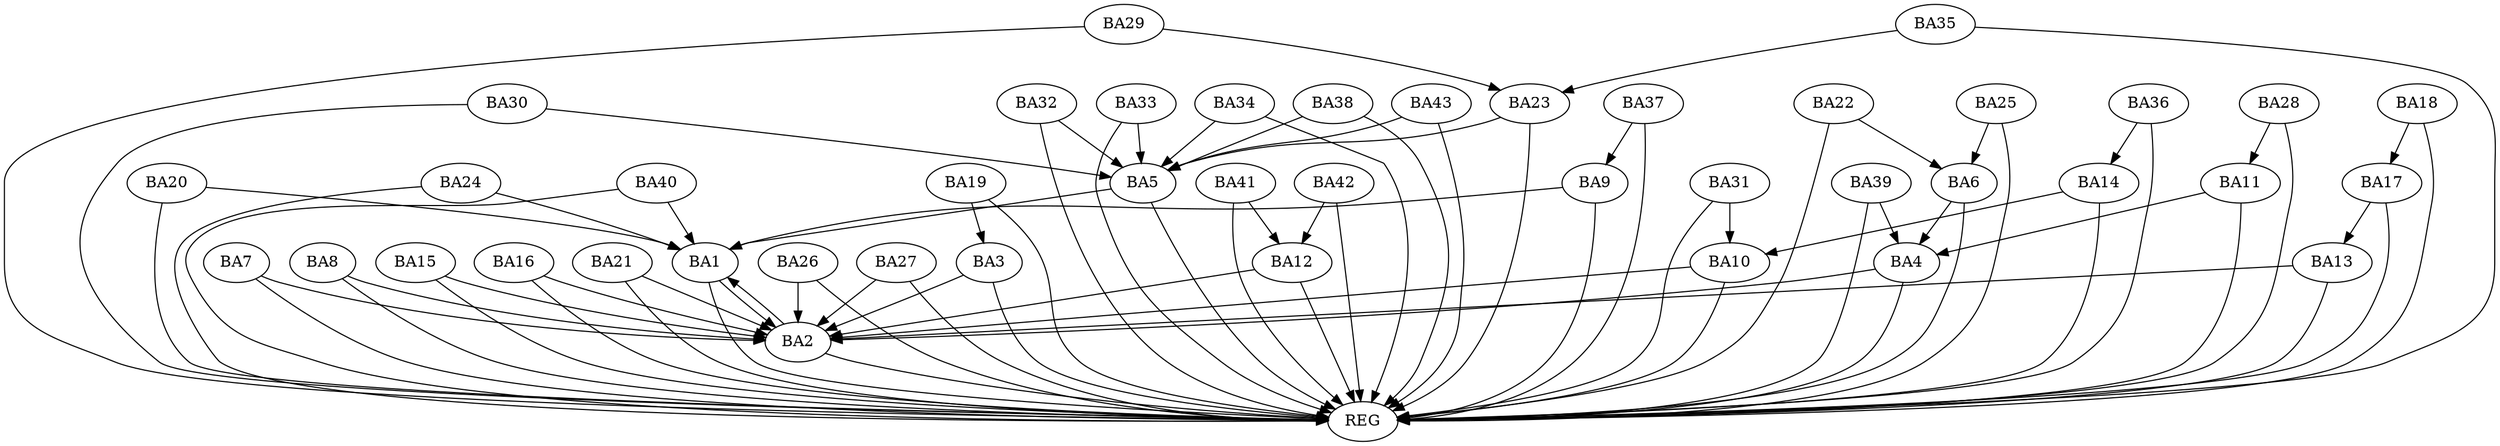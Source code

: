 strict digraph G {
  BA1 [ label="BA1" ];
  BA2 [ label="BA2" ];
  BA3 [ label="BA3" ];
  BA4 [ label="BA4" ];
  BA5 [ label="BA5" ];
  BA6 [ label="BA6" ];
  BA7 [ label="BA7" ];
  BA8 [ label="BA8" ];
  BA9 [ label="BA9" ];
  BA10 [ label="BA10" ];
  BA11 [ label="BA11" ];
  BA12 [ label="BA12" ];
  BA13 [ label="BA13" ];
  BA14 [ label="BA14" ];
  BA15 [ label="BA15" ];
  BA16 [ label="BA16" ];
  BA17 [ label="BA17" ];
  BA18 [ label="BA18" ];
  BA19 [ label="BA19" ];
  BA20 [ label="BA20" ];
  BA21 [ label="BA21" ];
  BA22 [ label="BA22" ];
  BA23 [ label="BA23" ];
  BA24 [ label="BA24" ];
  BA25 [ label="BA25" ];
  BA26 [ label="BA26" ];
  BA27 [ label="BA27" ];
  BA28 [ label="BA28" ];
  BA29 [ label="BA29" ];
  BA30 [ label="BA30" ];
  BA31 [ label="BA31" ];
  BA32 [ label="BA32" ];
  BA33 [ label="BA33" ];
  BA34 [ label="BA34" ];
  BA35 [ label="BA35" ];
  BA36 [ label="BA36" ];
  BA37 [ label="BA37" ];
  BA38 [ label="BA38" ];
  BA39 [ label="BA39" ];
  BA40 [ label="BA40" ];
  BA41 [ label="BA41" ];
  BA42 [ label="BA42" ];
  BA43 [ label="BA43" ];
  REG [ label="REG" ];
  BA1 -> BA2;
  BA2 -> BA1;
  BA3 -> BA2;
  BA4 -> BA2;
  BA5 -> BA1;
  BA6 -> BA4;
  BA7 -> BA2;
  BA8 -> BA2;
  BA9 -> BA1;
  BA10 -> BA2;
  BA11 -> BA4;
  BA12 -> BA2;
  BA13 -> BA2;
  BA14 -> BA10;
  BA15 -> BA2;
  BA16 -> BA2;
  BA17 -> BA13;
  BA18 -> BA17;
  BA19 -> BA3;
  BA20 -> BA1;
  BA21 -> BA2;
  BA22 -> BA6;
  BA23 -> BA5;
  BA24 -> BA1;
  BA25 -> BA6;
  BA26 -> BA2;
  BA27 -> BA2;
  BA28 -> BA11;
  BA29 -> BA23;
  BA30 -> BA5;
  BA31 -> BA10;
  BA32 -> BA5;
  BA33 -> BA5;
  BA34 -> BA5;
  BA35 -> BA23;
  BA36 -> BA14;
  BA37 -> BA9;
  BA38 -> BA5;
  BA39 -> BA4;
  BA40 -> BA1;
  BA41 -> BA12;
  BA42 -> BA12;
  BA43 -> BA5;
  BA1 -> REG;
  BA2 -> REG;
  BA3 -> REG;
  BA4 -> REG;
  BA5 -> REG;
  BA6 -> REG;
  BA7 -> REG;
  BA8 -> REG;
  BA9 -> REG;
  BA10 -> REG;
  BA11 -> REG;
  BA12 -> REG;
  BA13 -> REG;
  BA14 -> REG;
  BA15 -> REG;
  BA16 -> REG;
  BA17 -> REG;
  BA18 -> REG;
  BA19 -> REG;
  BA20 -> REG;
  BA21 -> REG;
  BA22 -> REG;
  BA23 -> REG;
  BA24 -> REG;
  BA25 -> REG;
  BA26 -> REG;
  BA27 -> REG;
  BA28 -> REG;
  BA29 -> REG;
  BA30 -> REG;
  BA31 -> REG;
  BA32 -> REG;
  BA33 -> REG;
  BA34 -> REG;
  BA35 -> REG;
  BA36 -> REG;
  BA37 -> REG;
  BA38 -> REG;
  BA39 -> REG;
  BA40 -> REG;
  BA41 -> REG;
  BA42 -> REG;
  BA43 -> REG;
}
